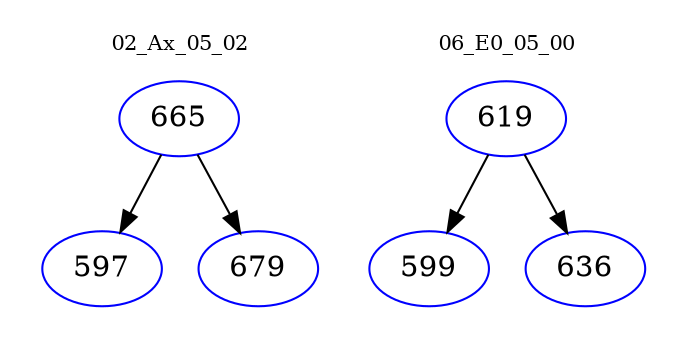 digraph{
subgraph cluster_0 {
color = white
label = "02_Ax_05_02";
fontsize=10;
T0_665 [label="665", color="blue"]
T0_665 -> T0_597 [color="black"]
T0_597 [label="597", color="blue"]
T0_665 -> T0_679 [color="black"]
T0_679 [label="679", color="blue"]
}
subgraph cluster_1 {
color = white
label = "06_E0_05_00";
fontsize=10;
T1_619 [label="619", color="blue"]
T1_619 -> T1_599 [color="black"]
T1_599 [label="599", color="blue"]
T1_619 -> T1_636 [color="black"]
T1_636 [label="636", color="blue"]
}
}
